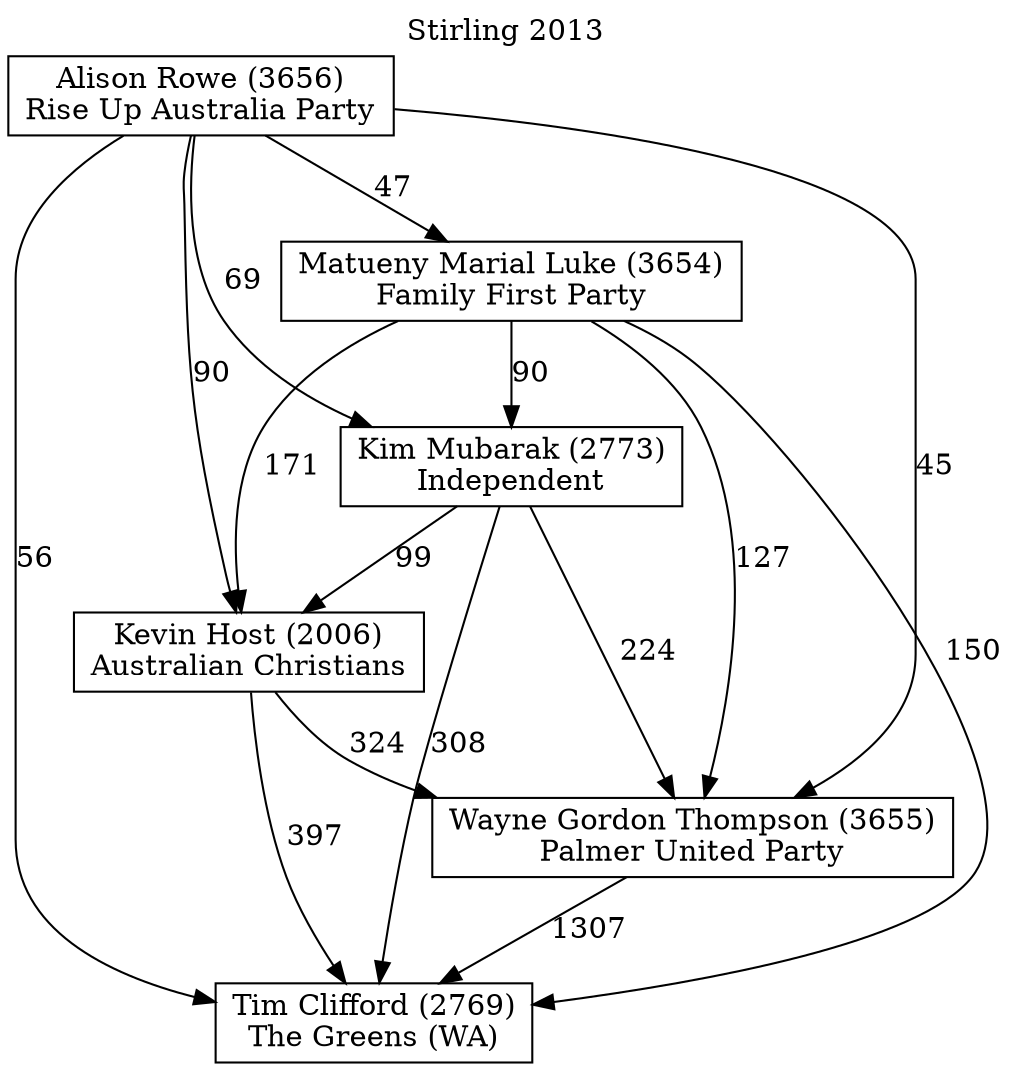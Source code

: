 // House preference flow
digraph "Tim Clifford (2769)_Stirling_2013" {
	graph [label="Stirling 2013" labelloc=t mclimit=10]
	node [shape=box]
	"Alison Rowe (3656)" [label="Alison Rowe (3656)
Rise Up Australia Party"]
	"Kevin Host (2006)" [label="Kevin Host (2006)
Australian Christians"]
	"Kim Mubarak (2773)" [label="Kim Mubarak (2773)
Independent"]
	"Matueny Marial Luke (3654)" [label="Matueny Marial Luke (3654)
Family First Party"]
	"Tim Clifford (2769)" [label="Tim Clifford (2769)
The Greens (WA)"]
	"Wayne Gordon Thompson (3655)" [label="Wayne Gordon Thompson (3655)
Palmer United Party"]
	"Alison Rowe (3656)" -> "Kevin Host (2006)" [label=90]
	"Alison Rowe (3656)" -> "Kim Mubarak (2773)" [label=69]
	"Alison Rowe (3656)" -> "Matueny Marial Luke (3654)" [label=47]
	"Alison Rowe (3656)" -> "Tim Clifford (2769)" [label=56]
	"Alison Rowe (3656)" -> "Wayne Gordon Thompson (3655)" [label=45]
	"Kevin Host (2006)" -> "Tim Clifford (2769)" [label=397]
	"Kevin Host (2006)" -> "Wayne Gordon Thompson (3655)" [label=324]
	"Kim Mubarak (2773)" -> "Kevin Host (2006)" [label=99]
	"Kim Mubarak (2773)" -> "Tim Clifford (2769)" [label=308]
	"Kim Mubarak (2773)" -> "Wayne Gordon Thompson (3655)" [label=224]
	"Matueny Marial Luke (3654)" -> "Kevin Host (2006)" [label=171]
	"Matueny Marial Luke (3654)" -> "Kim Mubarak (2773)" [label=90]
	"Matueny Marial Luke (3654)" -> "Tim Clifford (2769)" [label=150]
	"Matueny Marial Luke (3654)" -> "Wayne Gordon Thompson (3655)" [label=127]
	"Wayne Gordon Thompson (3655)" -> "Tim Clifford (2769)" [label=1307]
}
